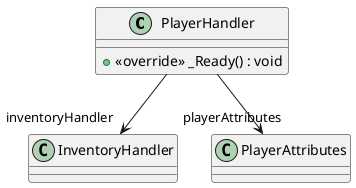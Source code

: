 @startuml
class PlayerHandler {
    + <<override>> _Ready() : void
}
PlayerHandler --> "inventoryHandler" InventoryHandler
PlayerHandler --> "playerAttributes" PlayerAttributes
@enduml
